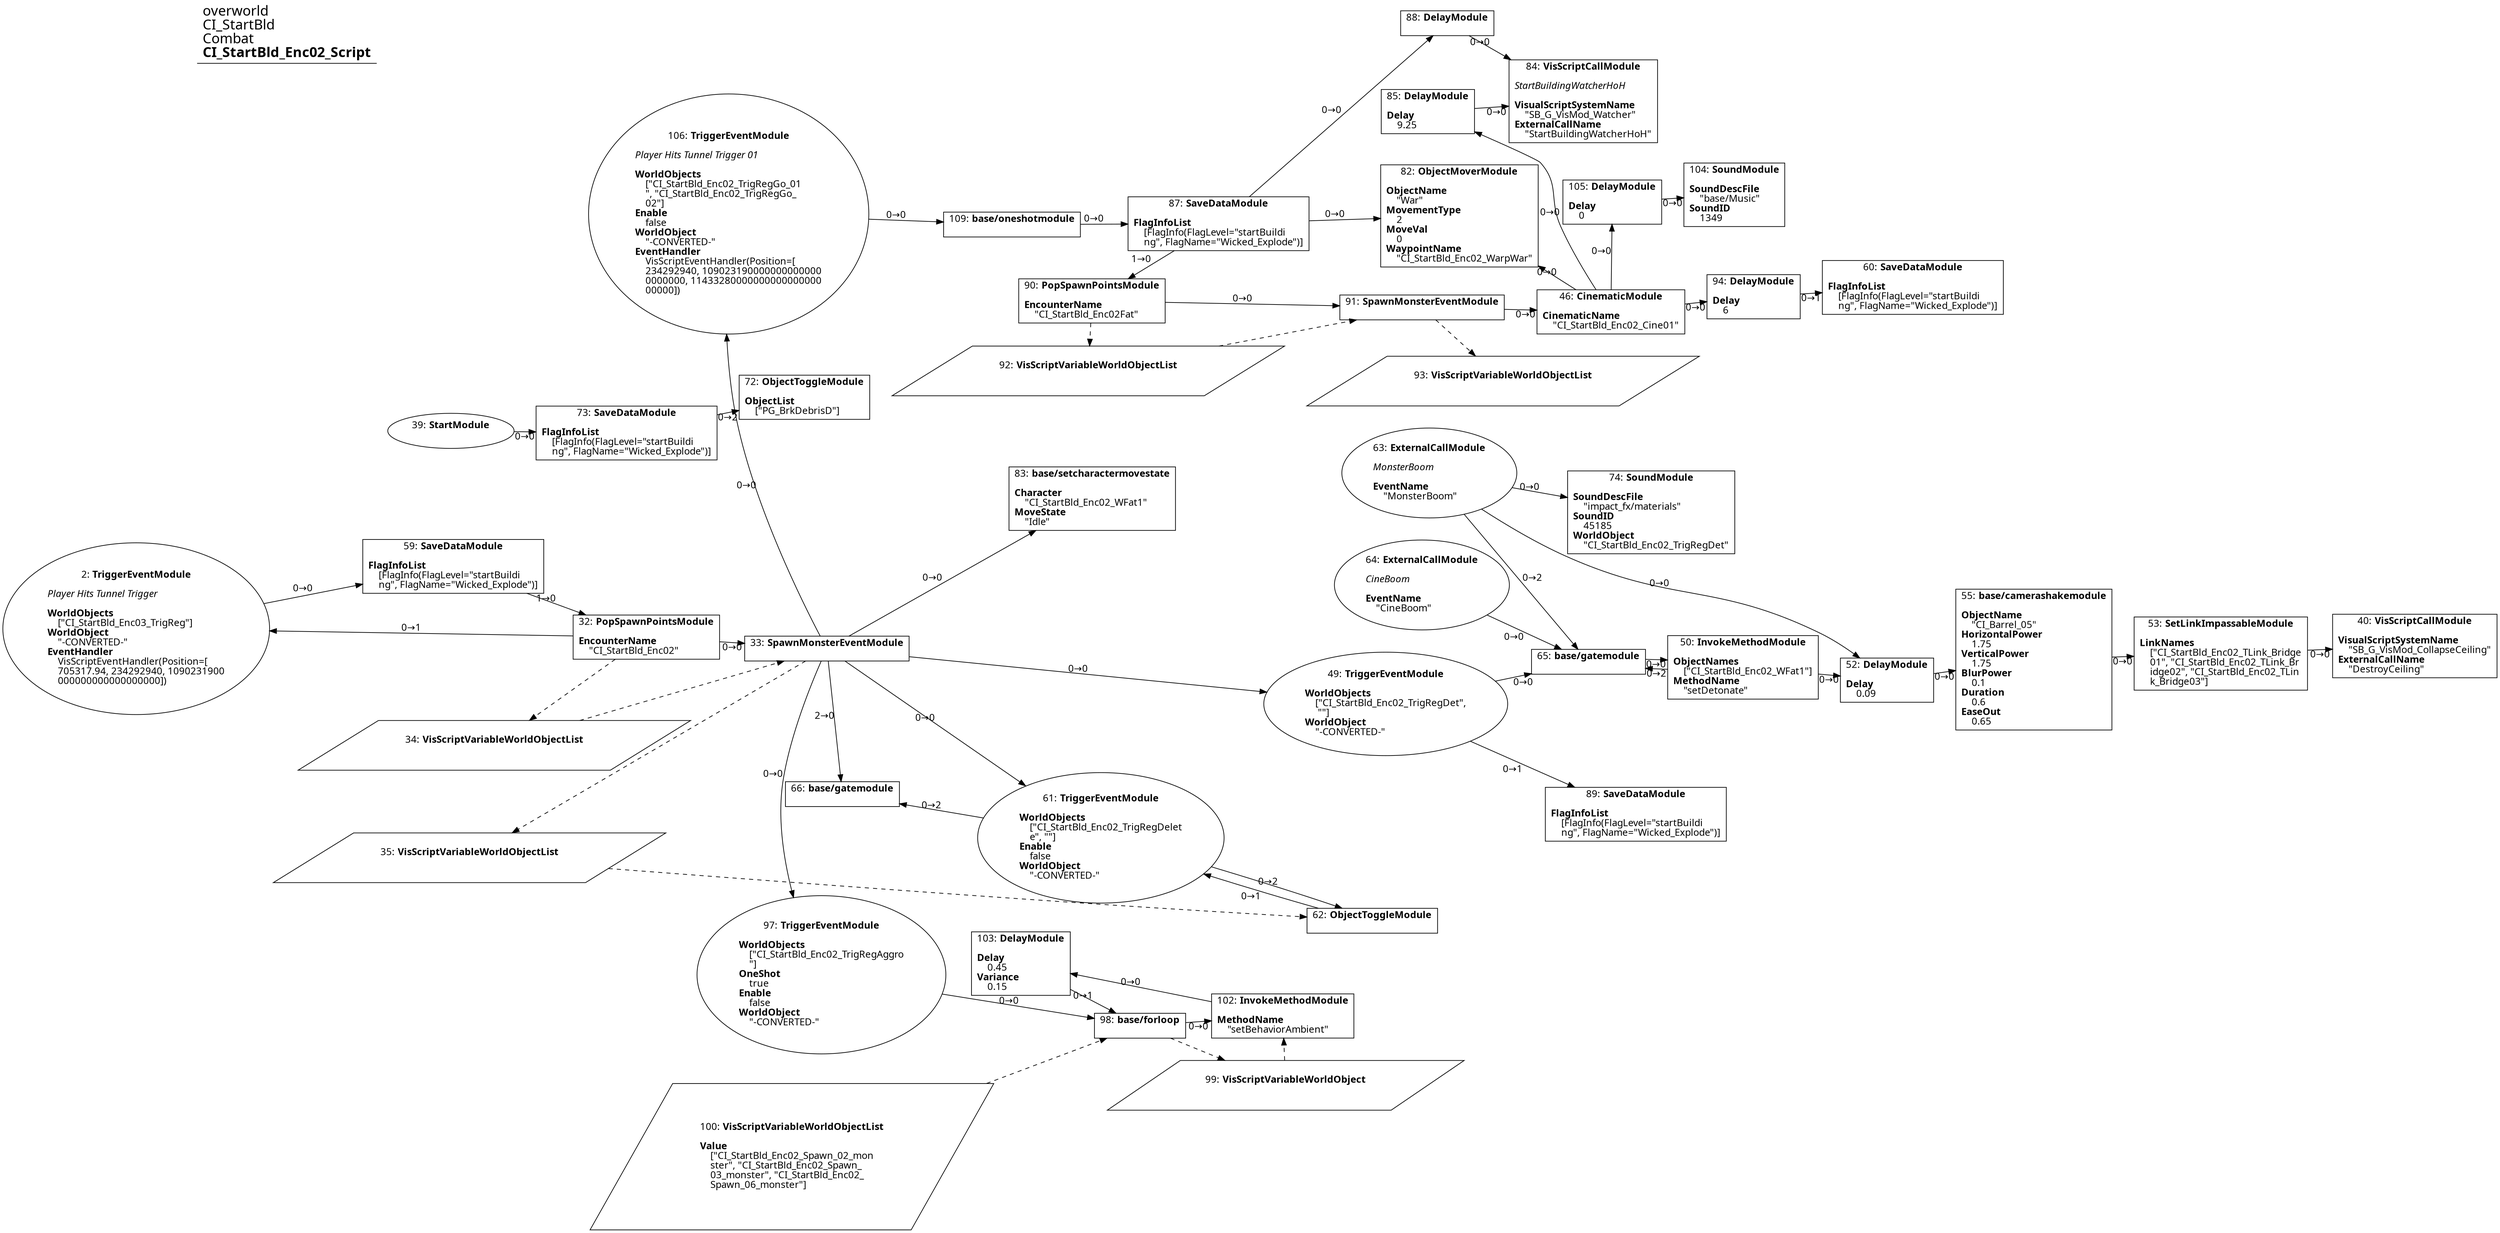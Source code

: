 digraph {
    layout = fdp;
    overlap = prism;
    sep = "+16";
    splines = spline;

    node [ shape = box ];

    graph [ fontname = "Segoe UI" ];
    node [ fontname = "Segoe UI" ];
    edge [ fontname = "Segoe UI" ];

    2 [ label = <2: <b>TriggerEventModule</b><br/><br/><i>Player Hits Tunnel Trigger<br align="left"/></i><br align="left"/><b>WorldObjects</b><br align="left"/>    [&quot;CI_StartBld_Enc03_TrigReg&quot;]<br align="left"/><b>WorldObject</b><br align="left"/>    &quot;-CONVERTED-&quot;<br align="left"/><b>EventHandler</b><br align="left"/>    VisScriptEventHandler(Position=[<br align="left"/>    705317.94, 234292940, 1090231900<br align="left"/>    000000000000000000])<br align="left"/>> ];
    2 [ shape = oval ]
    2 [ pos = "-0.544,-0.163!" ];
    2 -> 59 [ label = "0→0" ];

    32 [ label = <32: <b>PopSpawnPointsModule</b><br/><br/><b>EncounterName</b><br align="left"/>    &quot;CI_StartBld_Enc02&quot;<br align="left"/>> ];
    32 [ pos = "0.15,-0.187!" ];
    32 -> 33 [ label = "0→0" ];
    32 -> 2 [ label = "0→1" ];
    32 -> 34 [ style = dashed ];

    33 [ label = <33: <b>SpawnMonsterEventModule</b><br/><br/>> ];
    33 [ pos = "0.42100003,-0.187!" ];
    33 -> 61 [ label = "0→0" ];
    33 -> 66 [ label = "2→0" ];
    33 -> 49 [ label = "0→0" ];
    33 -> 83 [ label = "0→0" ];
    33 -> 97 [ label = "0→0" ];
    33 -> 106 [ label = "0→0" ];
    34 -> 33 [ style = dashed ];
    33 -> 35 [ style = dashed ];

    34 [ label = <34: <b>VisScriptVariableWorldObjectList</b><br/><br/>> ];
    34 [ shape = parallelogram ]
    34 [ pos = "0.192,-0.335!" ];

    35 [ label = <35: <b>VisScriptVariableWorldObjectList</b><br/><br/>> ];
    35 [ shape = parallelogram ]
    35 [ pos = "0.42200002,-0.42600003!" ];

    39 [ label = <39: <b>StartModule</b><br/><br/>> ];
    39 [ shape = oval ]
    39 [ pos = "-0.18,0.24900001!" ];
    39 -> 73 [ label = "0→0" ];

    40 [ label = <40: <b>VisScriptCallModule</b><br/><br/><b>VisualScriptSystemName</b><br align="left"/>    &quot;SB_G_VisMod_CollapseCeiling&quot;<br align="left"/><b>ExternalCallName</b><br align="left"/>    &quot;DestroyCeiling&quot;<br align="left"/>> ];
    40 [ pos = "2.736,-0.20400001!" ];

    46 [ label = <46: <b>CinematicModule</b><br/><br/><b>CinematicName</b><br align="left"/>    &quot;CI_StartBld_Enc02_Cine01&quot;<br align="left"/>> ];
    46 [ pos = "1.789,0.43800002!" ];
    46 -> 85 [ label = "0→0" ];
    46 -> 94 [ label = "0→0" ];
    46 -> 105 [ label = "0→0" ];
    46 -> 82 [ label = "0→0" ];

    49 [ label = <49: <b>TriggerEventModule</b><br/><br/><b>WorldObjects</b><br align="left"/>    [&quot;CI_StartBld_Enc02_TrigRegDet&quot;,<br align="left"/>     &quot;&quot;]<br align="left"/><b>WorldObject</b><br align="left"/>    &quot;-CONVERTED-&quot;<br align="left"/>> ];
    49 [ shape = oval ]
    49 [ pos = "1.4710001,-0.20300001!" ];
    49 -> 65 [ label = "0→0" ];
    49 -> 89 [ label = "0→1" ];

    50 [ label = <50: <b>InvokeMethodModule</b><br/><br/><b>ObjectNames</b><br align="left"/>    [&quot;CI_StartBld_Enc02_WFat1&quot;]<br align="left"/><b>MethodName</b><br align="left"/>    &quot;setDetonate&quot;<br align="left"/>> ];
    50 [ pos = "1.9360001,-0.202!" ];
    50 -> 52 [ label = "0→0" ];
    50 -> 65 [ label = "0→2" ];

    52 [ label = <52: <b>DelayModule</b><br/><br/><b>Delay</b><br align="left"/>    0.09<br align="left"/>> ];
    52 [ pos = "2.1430001,-0.202!" ];
    52 -> 55 [ label = "0→0" ];

    53 [ label = <53: <b>SetLinkImpassableModule</b><br/><br/><b>LinkNames</b><br align="left"/>    [&quot;CI_StartBld_Enc02_TLink_Bridge<br align="left"/>    01&quot;, &quot;CI_StartBld_Enc02_TLink_Br<br align="left"/>    idge02&quot;, &quot;CI_StartBld_Enc02_TLin<br align="left"/>    k_Bridge03&quot;]<br align="left"/>> ];
    53 [ pos = "2.502,-0.20500001!" ];
    53 -> 40 [ label = "0→0" ];

    55 [ label = <55: <b>base/camerashakemodule</b><br/><br/><b>ObjectName</b><br align="left"/>    &quot;CI_Barrel_05&quot;<br align="left"/><b>HorizontalPower</b><br align="left"/>    1.75<br align="left"/><b>VerticalPower</b><br align="left"/>    1.75<br align="left"/><b>BlurPower</b><br align="left"/>    0.1<br align="left"/><b>Duration</b><br align="left"/>    0.6<br align="left"/><b>EaseOut</b><br align="left"/>    0.65<br align="left"/>> ];
    55 [ pos = "2.298,-0.202!" ];
    55 -> 53 [ label = "0→0" ];

    59 [ label = <59: <b>SaveDataModule</b><br/><br/><b>FlagInfoList</b><br align="left"/>    [FlagInfo(FlagLevel=&quot;startBuildi<br align="left"/>    ng&quot;, FlagName=&quot;Wicked_Explode&quot;)]<br align="left"/>> ];
    59 [ pos = "-0.16800001,-0.09200001!" ];
    59 -> 32 [ label = "1→0" ];

    60 [ label = <60: <b>SaveDataModule</b><br/><br/><b>FlagInfoList</b><br align="left"/>    [FlagInfo(FlagLevel=&quot;startBuildi<br align="left"/>    ng&quot;, FlagName=&quot;Wicked_Explode&quot;)]<br align="left"/>> ];
    60 [ pos = "2.2770002,0.512!" ];

    61 [ label = <61: <b>TriggerEventModule</b><br/><br/><b>WorldObjects</b><br align="left"/>    [&quot;CI_StartBld_Enc02_TrigRegDelet<br align="left"/>    e&quot;, &quot;&quot;]<br align="left"/><b>Enable</b><br align="left"/>    false<br align="left"/><b>WorldObject</b><br align="left"/>    &quot;-CONVERTED-&quot;<br align="left"/>> ];
    61 [ shape = oval ]
    61 [ pos = "1.0220001,-0.37500003!" ];
    61 -> 66 [ label = "0→2" ];
    61 -> 62 [ label = "0→2" ];

    62 [ label = <62: <b>ObjectToggleModule</b><br/><br/>> ];
    62 [ pos = "1.304,-0.48000002!" ];
    62 -> 61 [ label = "0→1" ];
    35 -> 62 [ style = dashed ];

    63 [ label = <63: <b>ExternalCallModule</b><br/><br/><i>MonsterBoom<br align="left"/></i><br align="left"/><b>EventName</b><br align="left"/>    &quot;MonsterBoom&quot;<br align="left"/>> ];
    63 [ shape = oval ]
    63 [ pos = "1.4790001,-0.035!" ];
    63 -> 65 [ label = "0→2" ];
    63 -> 52 [ label = "0→0" ];
    63 -> 74 [ label = "0→0" ];

    64 [ label = <64: <b>ExternalCallModule</b><br/><br/><i>CineBoom<br align="left"/></i><br align="left"/><b>EventName</b><br align="left"/>    &quot;CineBoom&quot;<br align="left"/>> ];
    64 [ shape = oval ]
    64 [ pos = "1.48,-0.125!" ];
    64 -> 65 [ label = "0→0" ];

    65 [ label = <65: <b>base/gatemodule</b><br/><br/>> ];
    65 [ pos = "1.756,-0.201!" ];
    65 -> 50 [ label = "0→0" ];

    66 [ label = <66: <b>base/gatemodule</b><br/><br/>> ];
    66 [ pos = "0.753,-0.351!" ];

    72 [ label = <72: <b>ObjectToggleModule</b><br/><br/><b>ObjectList</b><br align="left"/>    [&quot;PG_BrkDebrisD&quot;]<br align="left"/>> ];
    72 [ pos = "0.245,0.29500002!" ];

    73 [ label = <73: <b>SaveDataModule</b><br/><br/><b>FlagInfoList</b><br align="left"/>    [FlagInfo(FlagLevel=&quot;startBuildi<br align="left"/>    ng&quot;, FlagName=&quot;Wicked_Explode&quot;)]<br align="left"/>> ];
    73 [ pos = "0.008,0.24800001!" ];
    73 -> 72 [ label = "0→2" ];

    74 [ label = <74: <b>SoundModule</b><br/><br/><b>SoundDescFile</b><br align="left"/>    &quot;impact_fx/materials&quot;<br align="left"/><b>SoundID</b><br align="left"/>    45185<br align="left"/><b>WorldObject</b><br align="left"/>    &quot;CI_StartBld_Enc02_TrigRegDet&quot;<br align="left"/>> ];
    74 [ pos = "1.8560001,0.022000002!" ];

    82 [ label = <82: <b>ObjectMoverModule</b><br/><br/><b>ObjectName</b><br align="left"/>    &quot;War&quot;<br align="left"/><b>MovementType</b><br align="left"/>    2<br align="left"/><b>MoveVal</b><br align="left"/>    0<br align="left"/><b>WaypointName</b><br align="left"/>    &quot;CI_StartBld_Enc02_WarpWar&quot;<br align="left"/>> ];
    82 [ pos = "1.6070001,0.702!" ];

    83 [ label = <83: <b>base/setcharactermovestate</b><br/><br/><b>Character</b><br align="left"/>    &quot;CI_StartBld_Enc02_WFat1&quot;<br align="left"/><b>MoveState</b><br align="left"/>    &quot;Idle&quot;<br align="left"/>> ];
    83 [ pos = "1.0610001,0.102000006!" ];

    84 [ label = <84: <b>VisScriptCallModule</b><br/><br/><i>StartBuildingWatcherHoH<br align="left"/></i><br align="left"/><b>VisualScriptSystemName</b><br align="left"/>    &quot;SB_G_VisMod_Watcher&quot;<br align="left"/><b>ExternalCallName</b><br align="left"/>    &quot;StartBuildingWatcherHoH&quot;<br align="left"/>> ];
    84 [ pos = "1.802,0.90500003!" ];

    85 [ label = <85: <b>DelayModule</b><br/><br/><b>Delay</b><br align="left"/>    9.25<br align="left"/>> ];
    85 [ pos = "1.5690001,0.90500003!" ];
    85 -> 84 [ label = "0→0" ];

    87 [ label = <87: <b>SaveDataModule</b><br/><br/><b>FlagInfoList</b><br align="left"/>    [FlagInfo(FlagLevel=&quot;startBuildi<br align="left"/>    ng&quot;, FlagName=&quot;Wicked_Explode&quot;)]<br align="left"/>> ];
    87 [ pos = "1.0960001,0.68100005!" ];
    87 -> 88 [ label = "0→0" ];
    87 -> 90 [ label = "1→0" ];
    87 -> 82 [ label = "0→0" ];

    88 [ label = <88: <b>DelayModule</b><br/><br/>> ];
    88 [ pos = "1.572,1.098!" ];
    88 -> 84 [ label = "0→0" ];

    89 [ label = <89: <b>SaveDataModule</b><br/><br/><b>FlagInfoList</b><br align="left"/>    [FlagInfo(FlagLevel=&quot;startBuildi<br align="left"/>    ng&quot;, FlagName=&quot;Wicked_Explode&quot;)]<br align="left"/>> ];
    89 [ pos = "1.7550001,-0.34800002!" ];

    90 [ label = <90: <b>PopSpawnPointsModule</b><br/><br/><b>EncounterName</b><br align="left"/>    &quot;CI_StartBld_Enc02Fat&quot;<br align="left"/>> ];
    90 [ pos = "1.2340001,0.43800002!" ];
    90 -> 91 [ label = "0→0" ];
    90 -> 92 [ style = dashed ];

    91 [ label = <91: <b>SpawnMonsterEventModule</b><br/><br/>> ];
    91 [ pos = "1.5050001,0.43800002!" ];
    91 -> 46 [ label = "0→0" ];
    92 -> 91 [ style = dashed ];
    91 -> 93 [ style = dashed ];

    92 [ label = <92: <b>VisScriptVariableWorldObjectList</b><br/><br/>> ];
    92 [ shape = parallelogram ]
    92 [ pos = "1.2360001,0.316!" ];

    93 [ label = <93: <b>VisScriptVariableWorldObjectList</b><br/><br/>> ];
    93 [ shape = parallelogram ]
    93 [ pos = "1.5150001,0.19900002!" ];

    94 [ label = <94: <b>DelayModule</b><br/><br/><b>Delay</b><br align="left"/>    6<br align="left"/>> ];
    94 [ pos = "2.0700002,0.48900002!" ];
    94 -> 60 [ label = "0→1" ];

    97 [ label = <97: <b>TriggerEventModule</b><br/><br/><b>WorldObjects</b><br align="left"/>    [&quot;CI_StartBld_Enc02_TrigRegAggro<br align="left"/>    &quot;]<br align="left"/><b>OneShot</b><br align="left"/>    true<br align="left"/><b>Enable</b><br align="left"/>    false<br align="left"/><b>WorldObject</b><br align="left"/>    &quot;-CONVERTED-&quot;<br align="left"/>> ];
    97 [ shape = oval ]
    97 [ pos = "0.633,-0.869!" ];
    97 -> 98 [ label = "0→0" ];

    98 [ label = <98: <b>base/forloop</b><br/><br/>> ];
    98 [ pos = "0.934,-0.86800003!" ];
    98 -> 102 [ label = "0→0" ];
    98 -> 99 [ style = dashed ];
    100 -> 98 [ style = dashed ];

    99 [ label = <99: <b>VisScriptVariableWorldObject</b><br/><br/>> ];
    99 [ shape = parallelogram ]
    99 [ pos = "0.92800003,-1.0270001!" ];

    100 [ label = <100: <b>VisScriptVariableWorldObjectList</b><br/><br/><b>Value</b><br align="left"/>    [&quot;CI_StartBld_Enc02_Spawn_02_mon<br align="left"/>    ster&quot;, &quot;CI_StartBld_Enc02_Spawn_<br align="left"/>    03_monster&quot;, &quot;CI_StartBld_Enc02_<br align="left"/>    Spawn_06_monster&quot;]<br align="left"/>> ];
    100 [ shape = parallelogram ]
    100 [ pos = "0.634,-1.051!" ];

    102 [ label = <102: <b>InvokeMethodModule</b><br/><br/><b>MethodName</b><br align="left"/>    &quot;setBehaviorAmbient&quot;<br align="left"/>> ];
    102 [ pos = "1.0990001,-0.869!" ];
    102 -> 103 [ label = "0→0" ];
    99 -> 102 [ style = dashed ];

    103 [ label = <103: <b>DelayModule</b><br/><br/><b>Delay</b><br align="left"/>    0.45<br align="left"/><b>Variance</b><br align="left"/>    0.15<br align="left"/>> ];
    103 [ pos = "1.028,-0.69900006!" ];
    103 -> 98 [ label = "0→1" ];

    104 [ label = <104: <b>SoundModule</b><br/><br/><b>SoundDescFile</b><br align="left"/>    &quot;base/Music&quot;<br align="left"/><b>SoundID</b><br align="left"/>    1349<br align="left"/>> ];
    104 [ pos = "2.1000001,0.72900003!" ];

    105 [ label = <105: <b>DelayModule</b><br/><br/><b>Delay</b><br align="left"/>    0<br align="left"/>> ];
    105 [ pos = "1.9190001,0.72900003!" ];
    105 -> 104 [ label = "0→0" ];

    106 [ label = <106: <b>TriggerEventModule</b><br/><br/><i>Player Hits Tunnel Trigger 01<br align="left"/></i><br align="left"/><b>WorldObjects</b><br align="left"/>    [&quot;CI_StartBld_Enc02_TrigRegGo_01<br align="left"/>    &quot;, &quot;CI_StartBld_Enc02_TrigRegGo_<br align="left"/>    02&quot;]<br align="left"/><b>Enable</b><br align="left"/>    false<br align="left"/><b>WorldObject</b><br align="left"/>    &quot;-CONVERTED-&quot;<br align="left"/><b>EventHandler</b><br align="left"/>    VisScriptEventHandler(Position=[<br align="left"/>    234292940, 109023190000000000000<br align="left"/>    0000000, 11433280000000000000000<br align="left"/>    00000])<br align="left"/>> ];
    106 [ shape = oval ]
    106 [ pos = "0.67600006,0.68100005!" ];
    106 -> 109 [ label = "0→0" ];

    109 [ label = <109: <b>base/oneshotmodule</b><br/><br/>> ];
    109 [ pos = "0.92600006,0.68100005!" ];
    109 -> 87 [ label = "0→0" ];

    title [ pos = "-0.545,1.0990001!" ];
    title [ shape = underline ];
    title [ label = <<font point-size="20">overworld<br align="left"/>CI_StartBld<br align="left"/>Combat<br align="left"/><b>CI_StartBld_Enc02_Script</b><br align="left"/></font>> ];
}
